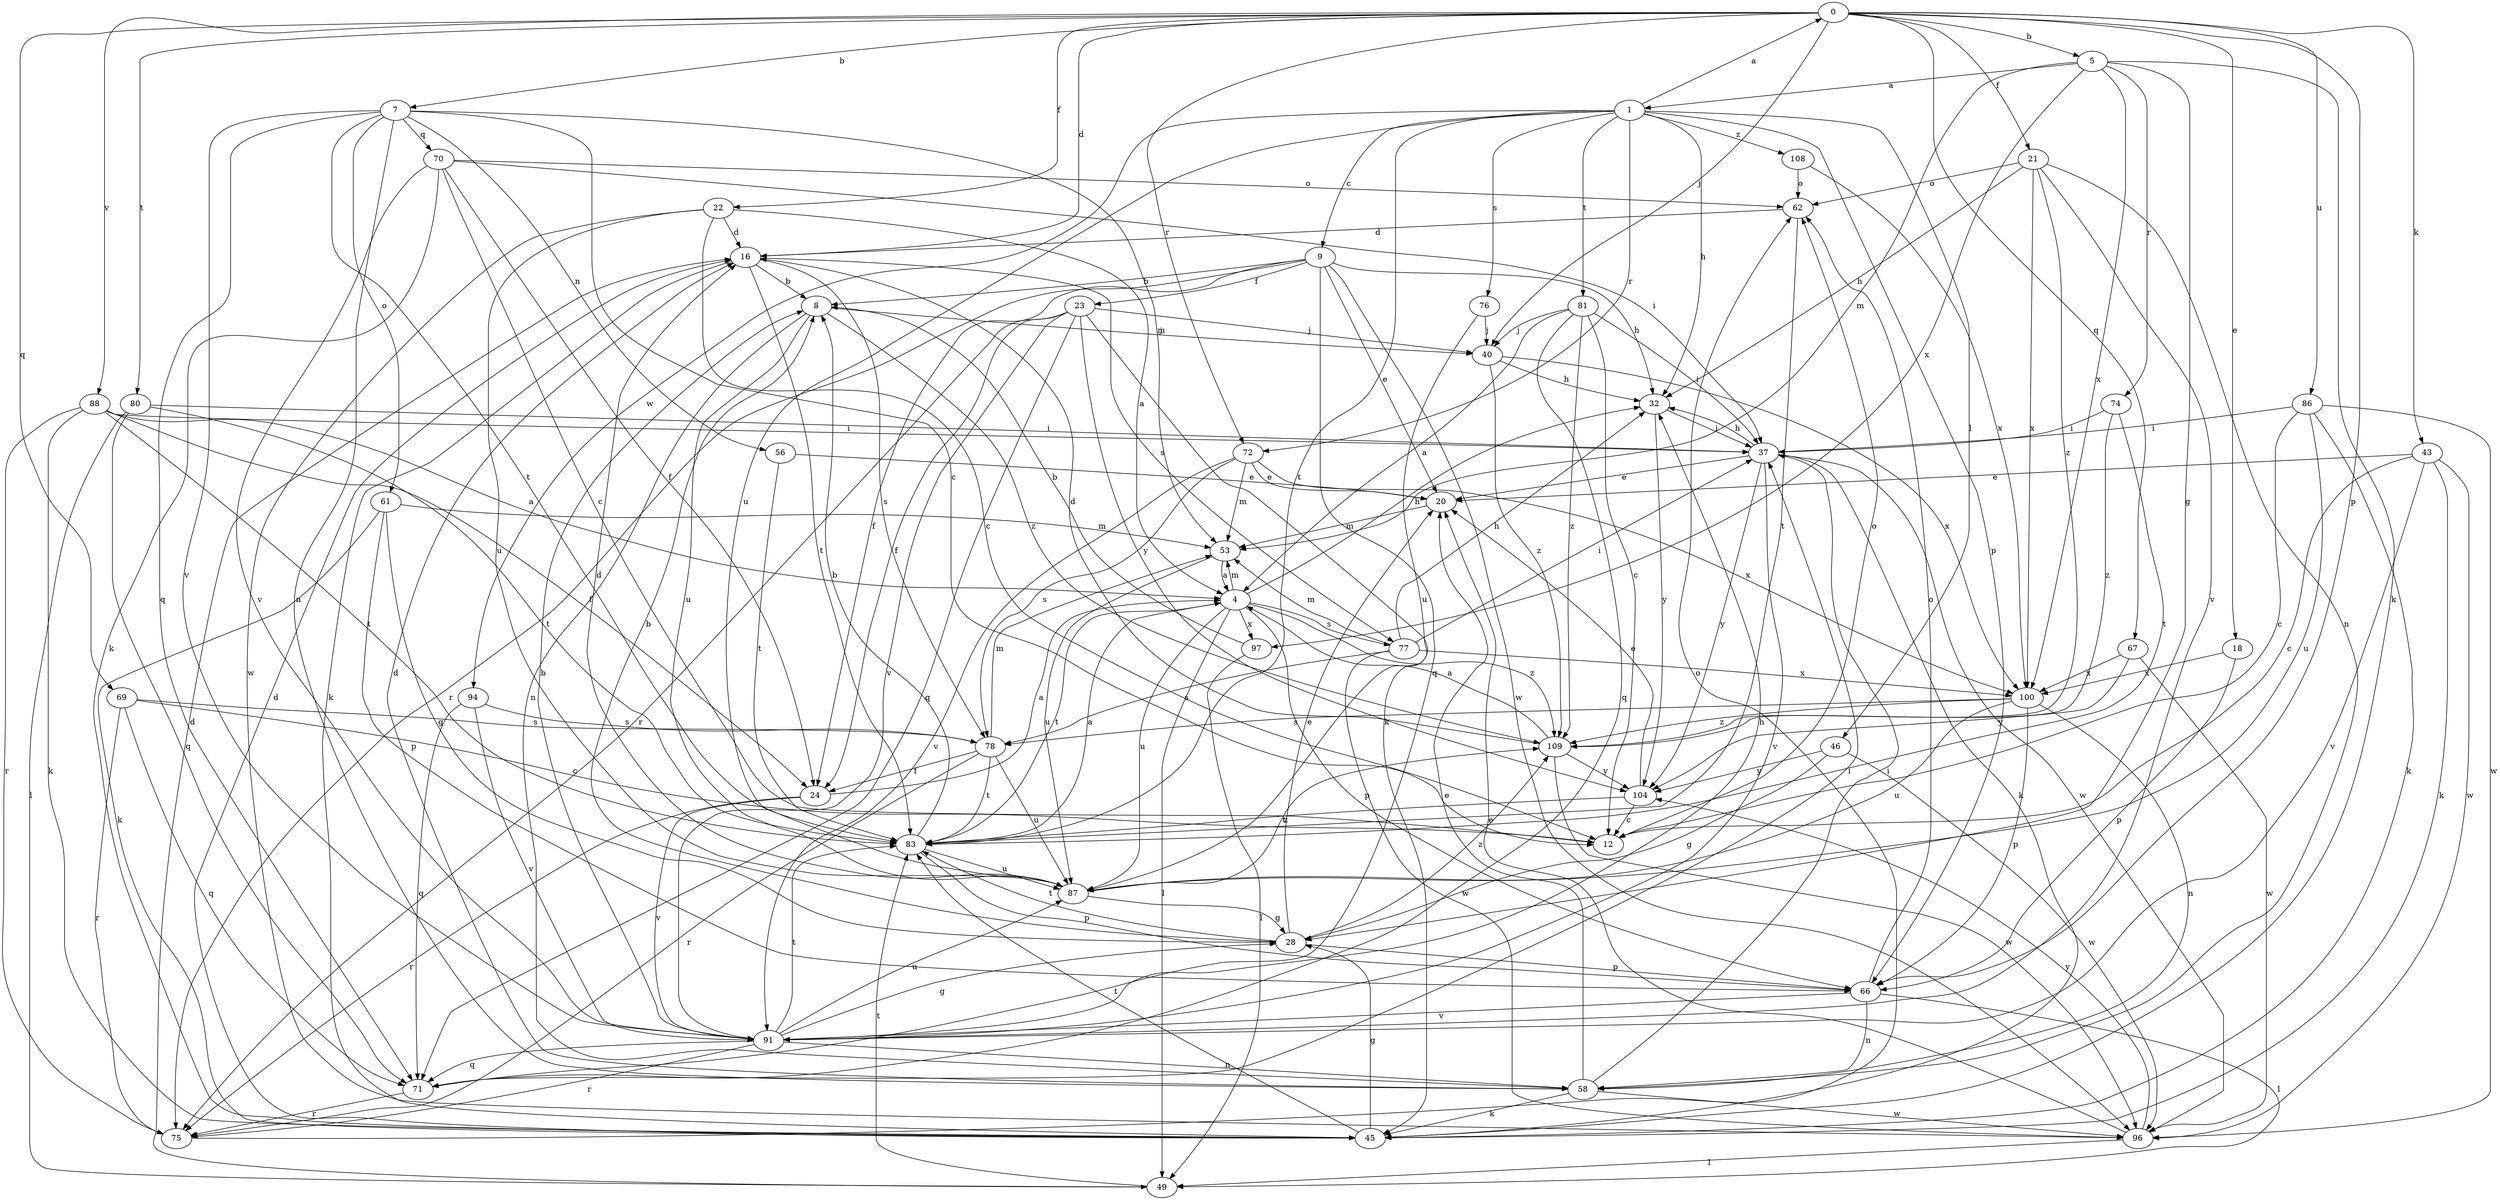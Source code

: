 strict digraph  {
0;
1;
4;
5;
7;
8;
9;
12;
16;
18;
20;
21;
22;
23;
24;
28;
32;
37;
40;
43;
45;
46;
49;
53;
56;
58;
61;
62;
66;
67;
69;
70;
71;
72;
74;
75;
76;
77;
78;
80;
81;
83;
86;
87;
88;
91;
94;
96;
97;
100;
104;
108;
109;
0 -> 5  [label=b];
0 -> 7  [label=b];
0 -> 16  [label=d];
0 -> 18  [label=e];
0 -> 21  [label=f];
0 -> 22  [label=f];
0 -> 40  [label=j];
0 -> 43  [label=k];
0 -> 66  [label=p];
0 -> 67  [label=q];
0 -> 69  [label=q];
0 -> 72  [label=r];
0 -> 80  [label=t];
0 -> 86  [label=u];
0 -> 88  [label=v];
1 -> 0  [label=a];
1 -> 9  [label=c];
1 -> 32  [label=h];
1 -> 46  [label=l];
1 -> 66  [label=p];
1 -> 72  [label=r];
1 -> 76  [label=s];
1 -> 81  [label=t];
1 -> 83  [label=t];
1 -> 87  [label=u];
1 -> 94  [label=w];
1 -> 108  [label=z];
4 -> 32  [label=h];
4 -> 49  [label=l];
4 -> 53  [label=m];
4 -> 66  [label=p];
4 -> 77  [label=s];
4 -> 83  [label=t];
4 -> 87  [label=u];
4 -> 97  [label=x];
4 -> 109  [label=z];
5 -> 1  [label=a];
5 -> 28  [label=g];
5 -> 45  [label=k];
5 -> 53  [label=m];
5 -> 74  [label=r];
5 -> 97  [label=x];
5 -> 100  [label=x];
7 -> 12  [label=c];
7 -> 53  [label=m];
7 -> 56  [label=n];
7 -> 58  [label=n];
7 -> 61  [label=o];
7 -> 70  [label=q];
7 -> 71  [label=q];
7 -> 83  [label=t];
7 -> 91  [label=v];
8 -> 40  [label=j];
8 -> 58  [label=n];
8 -> 87  [label=u];
8 -> 109  [label=z];
9 -> 8  [label=b];
9 -> 20  [label=e];
9 -> 23  [label=f];
9 -> 24  [label=f];
9 -> 32  [label=h];
9 -> 71  [label=q];
9 -> 75  [label=r];
9 -> 96  [label=w];
12 -> 62  [label=o];
16 -> 8  [label=b];
16 -> 45  [label=k];
16 -> 77  [label=s];
16 -> 78  [label=s];
16 -> 83  [label=t];
18 -> 66  [label=p];
18 -> 100  [label=x];
20 -> 53  [label=m];
21 -> 32  [label=h];
21 -> 58  [label=n];
21 -> 62  [label=o];
21 -> 91  [label=v];
21 -> 100  [label=x];
21 -> 109  [label=z];
22 -> 4  [label=a];
22 -> 12  [label=c];
22 -> 16  [label=d];
22 -> 87  [label=u];
22 -> 96  [label=w];
23 -> 24  [label=f];
23 -> 40  [label=j];
23 -> 45  [label=k];
23 -> 71  [label=q];
23 -> 75  [label=r];
23 -> 91  [label=v];
23 -> 104  [label=y];
24 -> 4  [label=a];
24 -> 75  [label=r];
24 -> 91  [label=v];
28 -> 8  [label=b];
28 -> 20  [label=e];
28 -> 66  [label=p];
28 -> 83  [label=t];
28 -> 109  [label=z];
32 -> 37  [label=i];
32 -> 104  [label=y];
37 -> 20  [label=e];
37 -> 32  [label=h];
37 -> 45  [label=k];
37 -> 91  [label=v];
37 -> 96  [label=w];
37 -> 104  [label=y];
40 -> 32  [label=h];
40 -> 100  [label=x];
40 -> 109  [label=z];
43 -> 12  [label=c];
43 -> 20  [label=e];
43 -> 45  [label=k];
43 -> 91  [label=v];
43 -> 96  [label=w];
45 -> 16  [label=d];
45 -> 28  [label=g];
45 -> 83  [label=t];
46 -> 28  [label=g];
46 -> 96  [label=w];
46 -> 104  [label=y];
49 -> 16  [label=d];
49 -> 83  [label=t];
53 -> 4  [label=a];
53 -> 87  [label=u];
56 -> 20  [label=e];
56 -> 83  [label=t];
58 -> 16  [label=d];
58 -> 20  [label=e];
58 -> 37  [label=i];
58 -> 45  [label=k];
58 -> 96  [label=w];
61 -> 28  [label=g];
61 -> 45  [label=k];
61 -> 53  [label=m];
61 -> 66  [label=p];
62 -> 16  [label=d];
62 -> 83  [label=t];
66 -> 49  [label=l];
66 -> 58  [label=n];
66 -> 62  [label=o];
66 -> 91  [label=v];
67 -> 96  [label=w];
67 -> 100  [label=x];
67 -> 104  [label=y];
69 -> 12  [label=c];
69 -> 71  [label=q];
69 -> 75  [label=r];
69 -> 78  [label=s];
70 -> 12  [label=c];
70 -> 24  [label=f];
70 -> 37  [label=i];
70 -> 45  [label=k];
70 -> 62  [label=o];
70 -> 91  [label=v];
71 -> 37  [label=i];
71 -> 75  [label=r];
72 -> 20  [label=e];
72 -> 53  [label=m];
72 -> 78  [label=s];
72 -> 91  [label=v];
72 -> 100  [label=x];
74 -> 37  [label=i];
74 -> 83  [label=t];
74 -> 109  [label=z];
75 -> 62  [label=o];
76 -> 40  [label=j];
76 -> 87  [label=u];
77 -> 32  [label=h];
77 -> 37  [label=i];
77 -> 53  [label=m];
77 -> 78  [label=s];
77 -> 96  [label=w];
77 -> 100  [label=x];
78 -> 24  [label=f];
78 -> 53  [label=m];
78 -> 75  [label=r];
78 -> 83  [label=t];
78 -> 87  [label=u];
80 -> 37  [label=i];
80 -> 49  [label=l];
80 -> 71  [label=q];
80 -> 83  [label=t];
81 -> 4  [label=a];
81 -> 12  [label=c];
81 -> 37  [label=i];
81 -> 40  [label=j];
81 -> 71  [label=q];
81 -> 109  [label=z];
83 -> 4  [label=a];
83 -> 8  [label=b];
83 -> 66  [label=p];
83 -> 87  [label=u];
86 -> 12  [label=c];
86 -> 37  [label=i];
86 -> 45  [label=k];
86 -> 87  [label=u];
86 -> 96  [label=w];
87 -> 16  [label=d];
87 -> 28  [label=g];
87 -> 109  [label=z];
88 -> 4  [label=a];
88 -> 24  [label=f];
88 -> 37  [label=i];
88 -> 45  [label=k];
88 -> 75  [label=r];
88 -> 83  [label=t];
91 -> 8  [label=b];
91 -> 28  [label=g];
91 -> 32  [label=h];
91 -> 58  [label=n];
91 -> 71  [label=q];
91 -> 75  [label=r];
91 -> 83  [label=t];
91 -> 87  [label=u];
94 -> 71  [label=q];
94 -> 78  [label=s];
94 -> 91  [label=v];
96 -> 20  [label=e];
96 -> 49  [label=l];
96 -> 104  [label=y];
97 -> 8  [label=b];
97 -> 49  [label=l];
100 -> 58  [label=n];
100 -> 66  [label=p];
100 -> 78  [label=s];
100 -> 87  [label=u];
100 -> 109  [label=z];
104 -> 12  [label=c];
104 -> 20  [label=e];
104 -> 83  [label=t];
108 -> 62  [label=o];
108 -> 100  [label=x];
109 -> 4  [label=a];
109 -> 16  [label=d];
109 -> 96  [label=w];
109 -> 104  [label=y];
}
